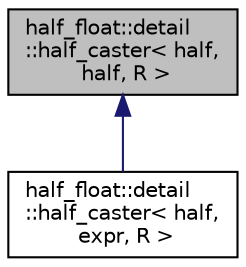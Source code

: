 digraph "half_float::detail::half_caster&lt; half, half, R &gt;"
{
  edge [fontname="Helvetica",fontsize="10",labelfontname="Helvetica",labelfontsize="10"];
  node [fontname="Helvetica",fontsize="10",shape=record];
  Node1 [label="half_float::detail\l::half_caster\< half,\l half, R \>",height=0.2,width=0.4,color="black", fillcolor="grey75", style="filled", fontcolor="black"];
  Node1 -> Node2 [dir="back",color="midnightblue",fontsize="10",style="solid",fontname="Helvetica"];
  Node2 [label="half_float::detail\l::half_caster\< half,\l expr, R \>",height=0.2,width=0.4,color="black", fillcolor="white", style="filled",URL="$structhalf__float_1_1detail_1_1half__caster_3_01half_00_01expr_00_01R_01_4.html"];
}
